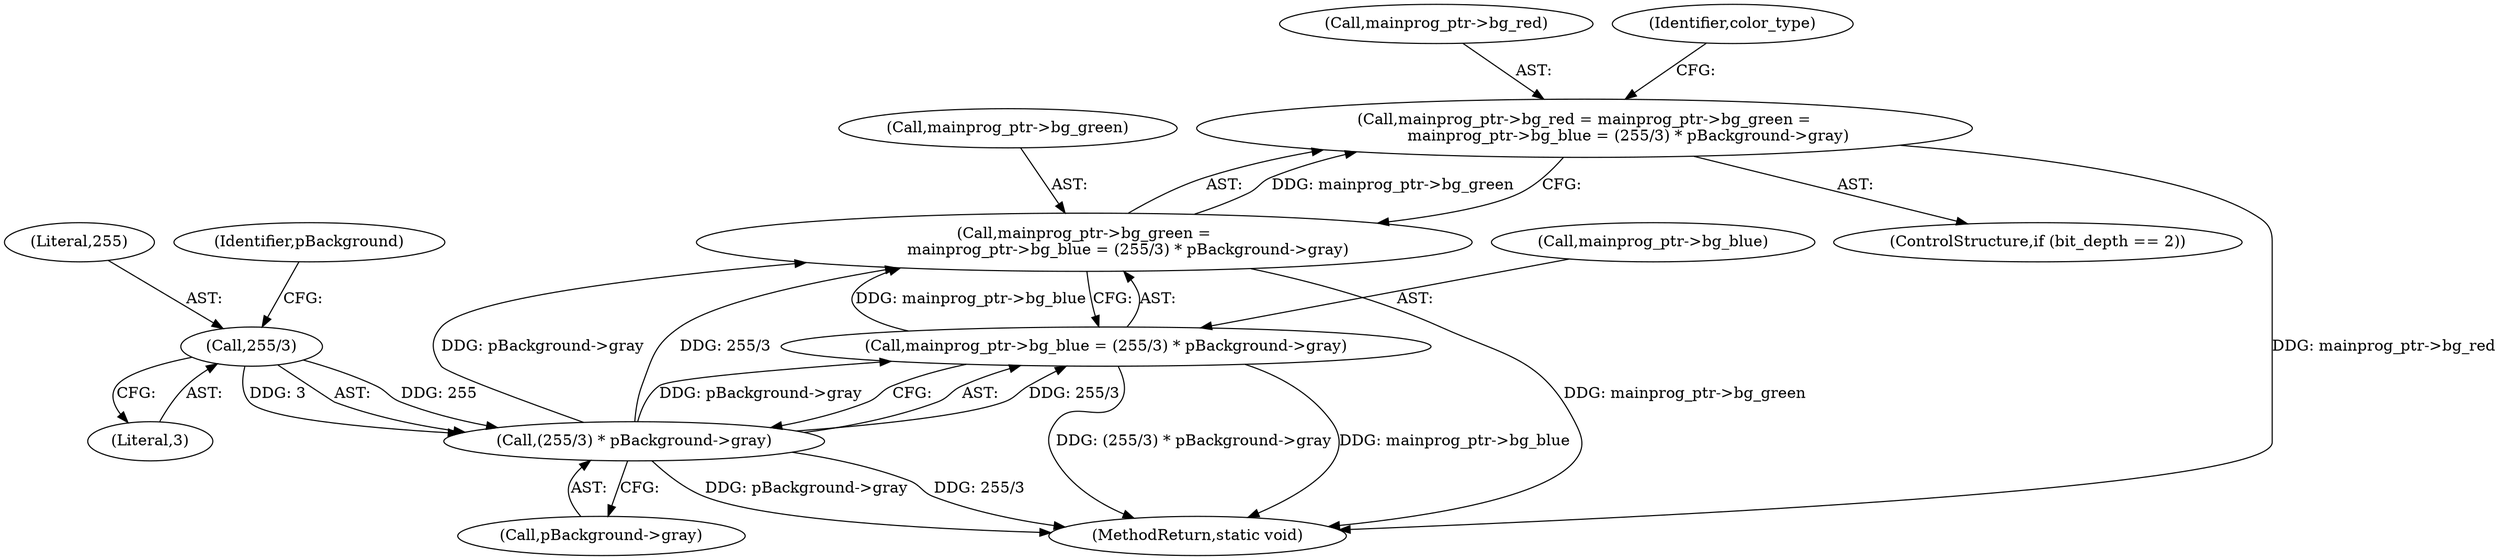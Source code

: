 digraph "0_Android_9d4853418ab2f754c2b63e091c29c5529b8b86ca_3@API" {
"1000253" [label="(Call,mainprog_ptr->bg_red = mainprog_ptr->bg_green =\n                  mainprog_ptr->bg_blue = (255/3) * pBackground->gray)"];
"1000257" [label="(Call,mainprog_ptr->bg_green =\n                  mainprog_ptr->bg_blue = (255/3) * pBackground->gray)"];
"1000261" [label="(Call,mainprog_ptr->bg_blue = (255/3) * pBackground->gray)"];
"1000265" [label="(Call,(255/3) * pBackground->gray)"];
"1000266" [label="(Call,255/3)"];
"1000254" [label="(Call,mainprog_ptr->bg_red)"];
"1000261" [label="(Call,mainprog_ptr->bg_blue = (255/3) * pBackground->gray)"];
"1000265" [label="(Call,(255/3) * pBackground->gray)"];
"1000270" [label="(Identifier,pBackground)"];
"1000249" [label="(ControlStructure,if (bit_depth == 2))"];
"1000408" [label="(MethodReturn,static void)"];
"1000258" [label="(Call,mainprog_ptr->bg_green)"];
"1000269" [label="(Call,pBackground->gray)"];
"1000253" [label="(Call,mainprog_ptr->bg_red = mainprog_ptr->bg_green =\n                  mainprog_ptr->bg_blue = (255/3) * pBackground->gray)"];
"1000268" [label="(Literal,3)"];
"1000266" [label="(Call,255/3)"];
"1000267" [label="(Literal,255)"];
"1000323" [label="(Identifier,color_type)"];
"1000257" [label="(Call,mainprog_ptr->bg_green =\n                  mainprog_ptr->bg_blue = (255/3) * pBackground->gray)"];
"1000262" [label="(Call,mainprog_ptr->bg_blue)"];
"1000253" -> "1000249"  [label="AST: "];
"1000253" -> "1000257"  [label="CFG: "];
"1000254" -> "1000253"  [label="AST: "];
"1000257" -> "1000253"  [label="AST: "];
"1000323" -> "1000253"  [label="CFG: "];
"1000253" -> "1000408"  [label="DDG: mainprog_ptr->bg_red"];
"1000257" -> "1000253"  [label="DDG: mainprog_ptr->bg_green"];
"1000257" -> "1000261"  [label="CFG: "];
"1000258" -> "1000257"  [label="AST: "];
"1000261" -> "1000257"  [label="AST: "];
"1000257" -> "1000408"  [label="DDG: mainprog_ptr->bg_green"];
"1000261" -> "1000257"  [label="DDG: mainprog_ptr->bg_blue"];
"1000265" -> "1000257"  [label="DDG: 255/3"];
"1000265" -> "1000257"  [label="DDG: pBackground->gray"];
"1000261" -> "1000265"  [label="CFG: "];
"1000262" -> "1000261"  [label="AST: "];
"1000265" -> "1000261"  [label="AST: "];
"1000261" -> "1000408"  [label="DDG: (255/3) * pBackground->gray"];
"1000261" -> "1000408"  [label="DDG: mainprog_ptr->bg_blue"];
"1000265" -> "1000261"  [label="DDG: 255/3"];
"1000265" -> "1000261"  [label="DDG: pBackground->gray"];
"1000265" -> "1000269"  [label="CFG: "];
"1000266" -> "1000265"  [label="AST: "];
"1000269" -> "1000265"  [label="AST: "];
"1000265" -> "1000408"  [label="DDG: pBackground->gray"];
"1000265" -> "1000408"  [label="DDG: 255/3"];
"1000266" -> "1000265"  [label="DDG: 255"];
"1000266" -> "1000265"  [label="DDG: 3"];
"1000266" -> "1000268"  [label="CFG: "];
"1000267" -> "1000266"  [label="AST: "];
"1000268" -> "1000266"  [label="AST: "];
"1000270" -> "1000266"  [label="CFG: "];
}
